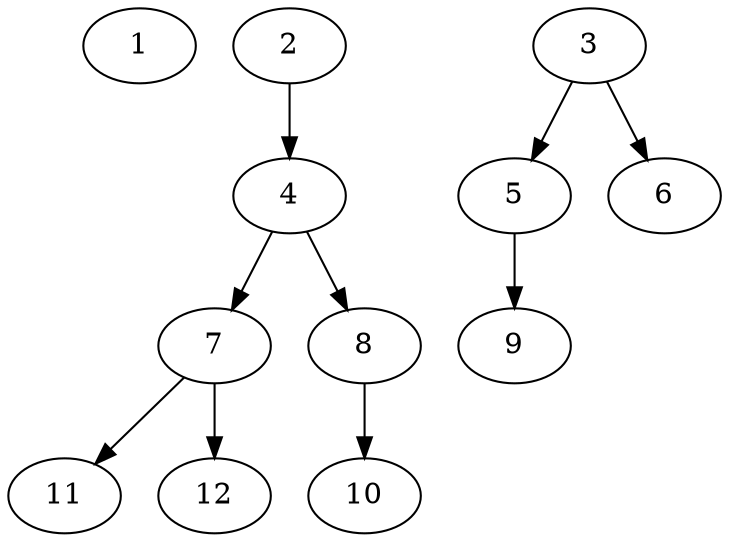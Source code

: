 // DAG (tier=1-easy, mode=data, n=12, ccr=0.337, fat=0.468, density=0.349, regular=0.737, jump=0.095, mindata=1048576, maxdata=8388608)
// DAG automatically generated by daggen at Sun Aug 24 16:33:33 2025
// /home/ermia/Project/Environments/daggen/bin/daggen --dot --ccr 0.337 --fat 0.468 --regular 0.737 --density 0.349 --jump 0.095 --mindata 1048576 --maxdata 8388608 -n 12 
digraph G {
  1 [size="88749003050984669184", alpha="0.17", expect_size="44374501525492334592"]
  2 [size="524601670757373504", alpha="0.01", expect_size="262300835378686752"]
  2 -> 4 [size ="287963137179648"]
  3 [size="322074984070739132416", alpha="0.03", expect_size="161037492035369566208"]
  3 -> 5 [size ="375890471026688"]
  3 -> 6 [size ="375890471026688"]
  4 [size="5196499499873889", alpha="0.15", expect_size="2598249749936944"]
  4 -> 7 [size ="113170114936832"]
  4 -> 8 [size ="113170114936832"]
  5 [size="9239961114430218", alpha="0.04", expect_size="4619980557215109"]
  5 -> 9 [size ="281026286845952"]
  6 [size="3594310286133438", alpha="0.17", expect_size="1797155143066719"]
  7 [size="418132531482490752", alpha="0.18", expect_size="209066265741245376"]
  7 -> 11 [size ="486696038694912"]
  7 -> 12 [size ="486696038694912"]
  8 [size="2348145311488210", alpha="0.13", expect_size="1174072655744105"]
  8 -> 10 [size ="46168516067328"]
  9 [size="1611965276181925", alpha="0.00", expect_size="805982638090962"]
  10 [size="499325242689591168", alpha="0.11", expect_size="249662621344795584"]
  11 [size="29814970584434612", alpha="0.08", expect_size="14907485292217306"]
  12 [size="59104615269018894336", alpha="0.01", expect_size="29552307634509447168"]
}